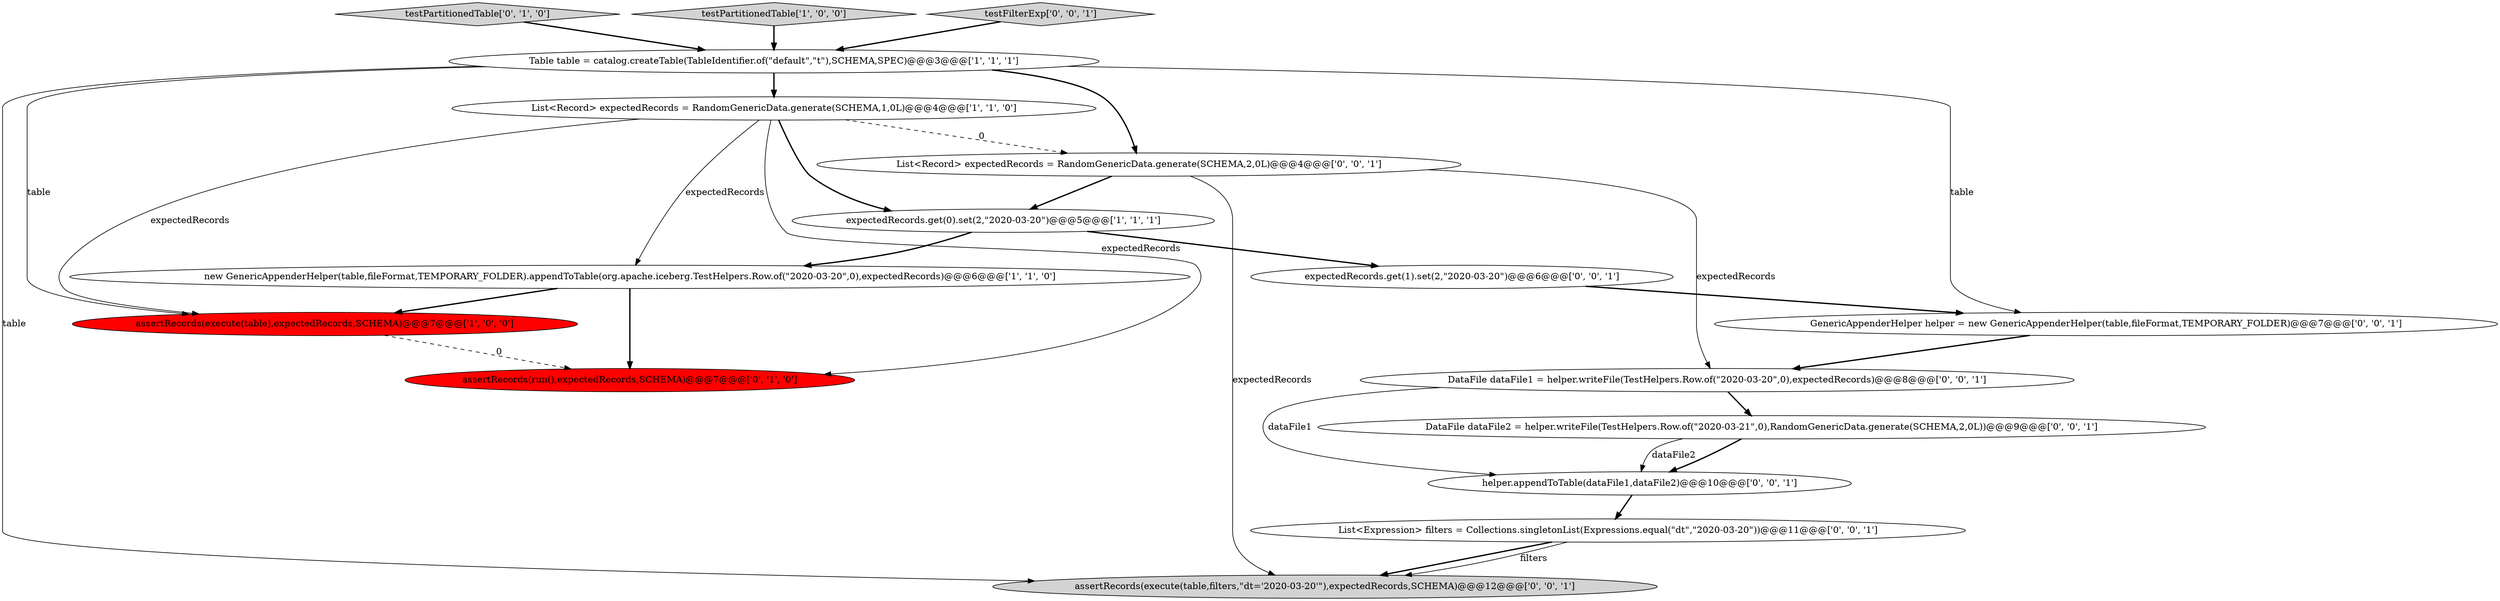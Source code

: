 digraph {
8 [style = filled, label = "DataFile dataFile2 = helper.writeFile(TestHelpers.Row.of(\"2020-03-21\",0),RandomGenericData.generate(SCHEMA,2,0L))@@@9@@@['0', '0', '1']", fillcolor = white, shape = ellipse image = "AAA0AAABBB3BBB"];
11 [style = filled, label = "helper.appendToTable(dataFile1,dataFile2)@@@10@@@['0', '0', '1']", fillcolor = white, shape = ellipse image = "AAA0AAABBB3BBB"];
5 [style = filled, label = "expectedRecords.get(0).set(2,\"2020-03-20\")@@@5@@@['1', '1', '1']", fillcolor = white, shape = ellipse image = "AAA0AAABBB1BBB"];
14 [style = filled, label = "expectedRecords.get(1).set(2,\"2020-03-20\")@@@6@@@['0', '0', '1']", fillcolor = white, shape = ellipse image = "AAA0AAABBB3BBB"];
6 [style = filled, label = "testPartitionedTable['0', '1', '0']", fillcolor = lightgray, shape = diamond image = "AAA0AAABBB2BBB"];
7 [style = filled, label = "assertRecords(run(),expectedRecords,SCHEMA)@@@7@@@['0', '1', '0']", fillcolor = red, shape = ellipse image = "AAA1AAABBB2BBB"];
3 [style = filled, label = "Table table = catalog.createTable(TableIdentifier.of(\"default\",\"t\"),SCHEMA,SPEC)@@@3@@@['1', '1', '1']", fillcolor = white, shape = ellipse image = "AAA0AAABBB1BBB"];
4 [style = filled, label = "assertRecords(execute(table),expectedRecords,SCHEMA)@@@7@@@['1', '0', '0']", fillcolor = red, shape = ellipse image = "AAA1AAABBB1BBB"];
15 [style = filled, label = "GenericAppenderHelper helper = new GenericAppenderHelper(table,fileFormat,TEMPORARY_FOLDER)@@@7@@@['0', '0', '1']", fillcolor = white, shape = ellipse image = "AAA0AAABBB3BBB"];
16 [style = filled, label = "List<Expression> filters = Collections.singletonList(Expressions.equal(\"dt\",\"2020-03-20\"))@@@11@@@['0', '0', '1']", fillcolor = white, shape = ellipse image = "AAA0AAABBB3BBB"];
1 [style = filled, label = "testPartitionedTable['1', '0', '0']", fillcolor = lightgray, shape = diamond image = "AAA0AAABBB1BBB"];
10 [style = filled, label = "List<Record> expectedRecords = RandomGenericData.generate(SCHEMA,2,0L)@@@4@@@['0', '0', '1']", fillcolor = white, shape = ellipse image = "AAA0AAABBB3BBB"];
12 [style = filled, label = "DataFile dataFile1 = helper.writeFile(TestHelpers.Row.of(\"2020-03-20\",0),expectedRecords)@@@8@@@['0', '0', '1']", fillcolor = white, shape = ellipse image = "AAA0AAABBB3BBB"];
13 [style = filled, label = "assertRecords(execute(table,filters,\"dt='2020-03-20'\"),expectedRecords,SCHEMA)@@@12@@@['0', '0', '1']", fillcolor = lightgray, shape = ellipse image = "AAA0AAABBB3BBB"];
0 [style = filled, label = "new GenericAppenderHelper(table,fileFormat,TEMPORARY_FOLDER).appendToTable(org.apache.iceberg.TestHelpers.Row.of(\"2020-03-20\",0),expectedRecords)@@@6@@@['1', '1', '0']", fillcolor = white, shape = ellipse image = "AAA0AAABBB1BBB"];
9 [style = filled, label = "testFilterExp['0', '0', '1']", fillcolor = lightgray, shape = diamond image = "AAA0AAABBB3BBB"];
2 [style = filled, label = "List<Record> expectedRecords = RandomGenericData.generate(SCHEMA,1,0L)@@@4@@@['1', '1', '0']", fillcolor = white, shape = ellipse image = "AAA0AAABBB1BBB"];
11->16 [style = bold, label=""];
6->3 [style = bold, label=""];
16->13 [style = bold, label=""];
16->13 [style = solid, label="filters"];
1->3 [style = bold, label=""];
5->14 [style = bold, label=""];
12->11 [style = solid, label="dataFile1"];
2->10 [style = dashed, label="0"];
0->7 [style = bold, label=""];
10->12 [style = solid, label="expectedRecords"];
3->10 [style = bold, label=""];
10->5 [style = bold, label=""];
3->13 [style = solid, label="table"];
3->2 [style = bold, label=""];
5->0 [style = bold, label=""];
0->4 [style = bold, label=""];
4->7 [style = dashed, label="0"];
12->8 [style = bold, label=""];
2->4 [style = solid, label="expectedRecords"];
10->13 [style = solid, label="expectedRecords"];
3->4 [style = solid, label="table"];
9->3 [style = bold, label=""];
3->15 [style = solid, label="table"];
14->15 [style = bold, label=""];
15->12 [style = bold, label=""];
8->11 [style = bold, label=""];
2->0 [style = solid, label="expectedRecords"];
8->11 [style = solid, label="dataFile2"];
2->7 [style = solid, label="expectedRecords"];
2->5 [style = bold, label=""];
}
